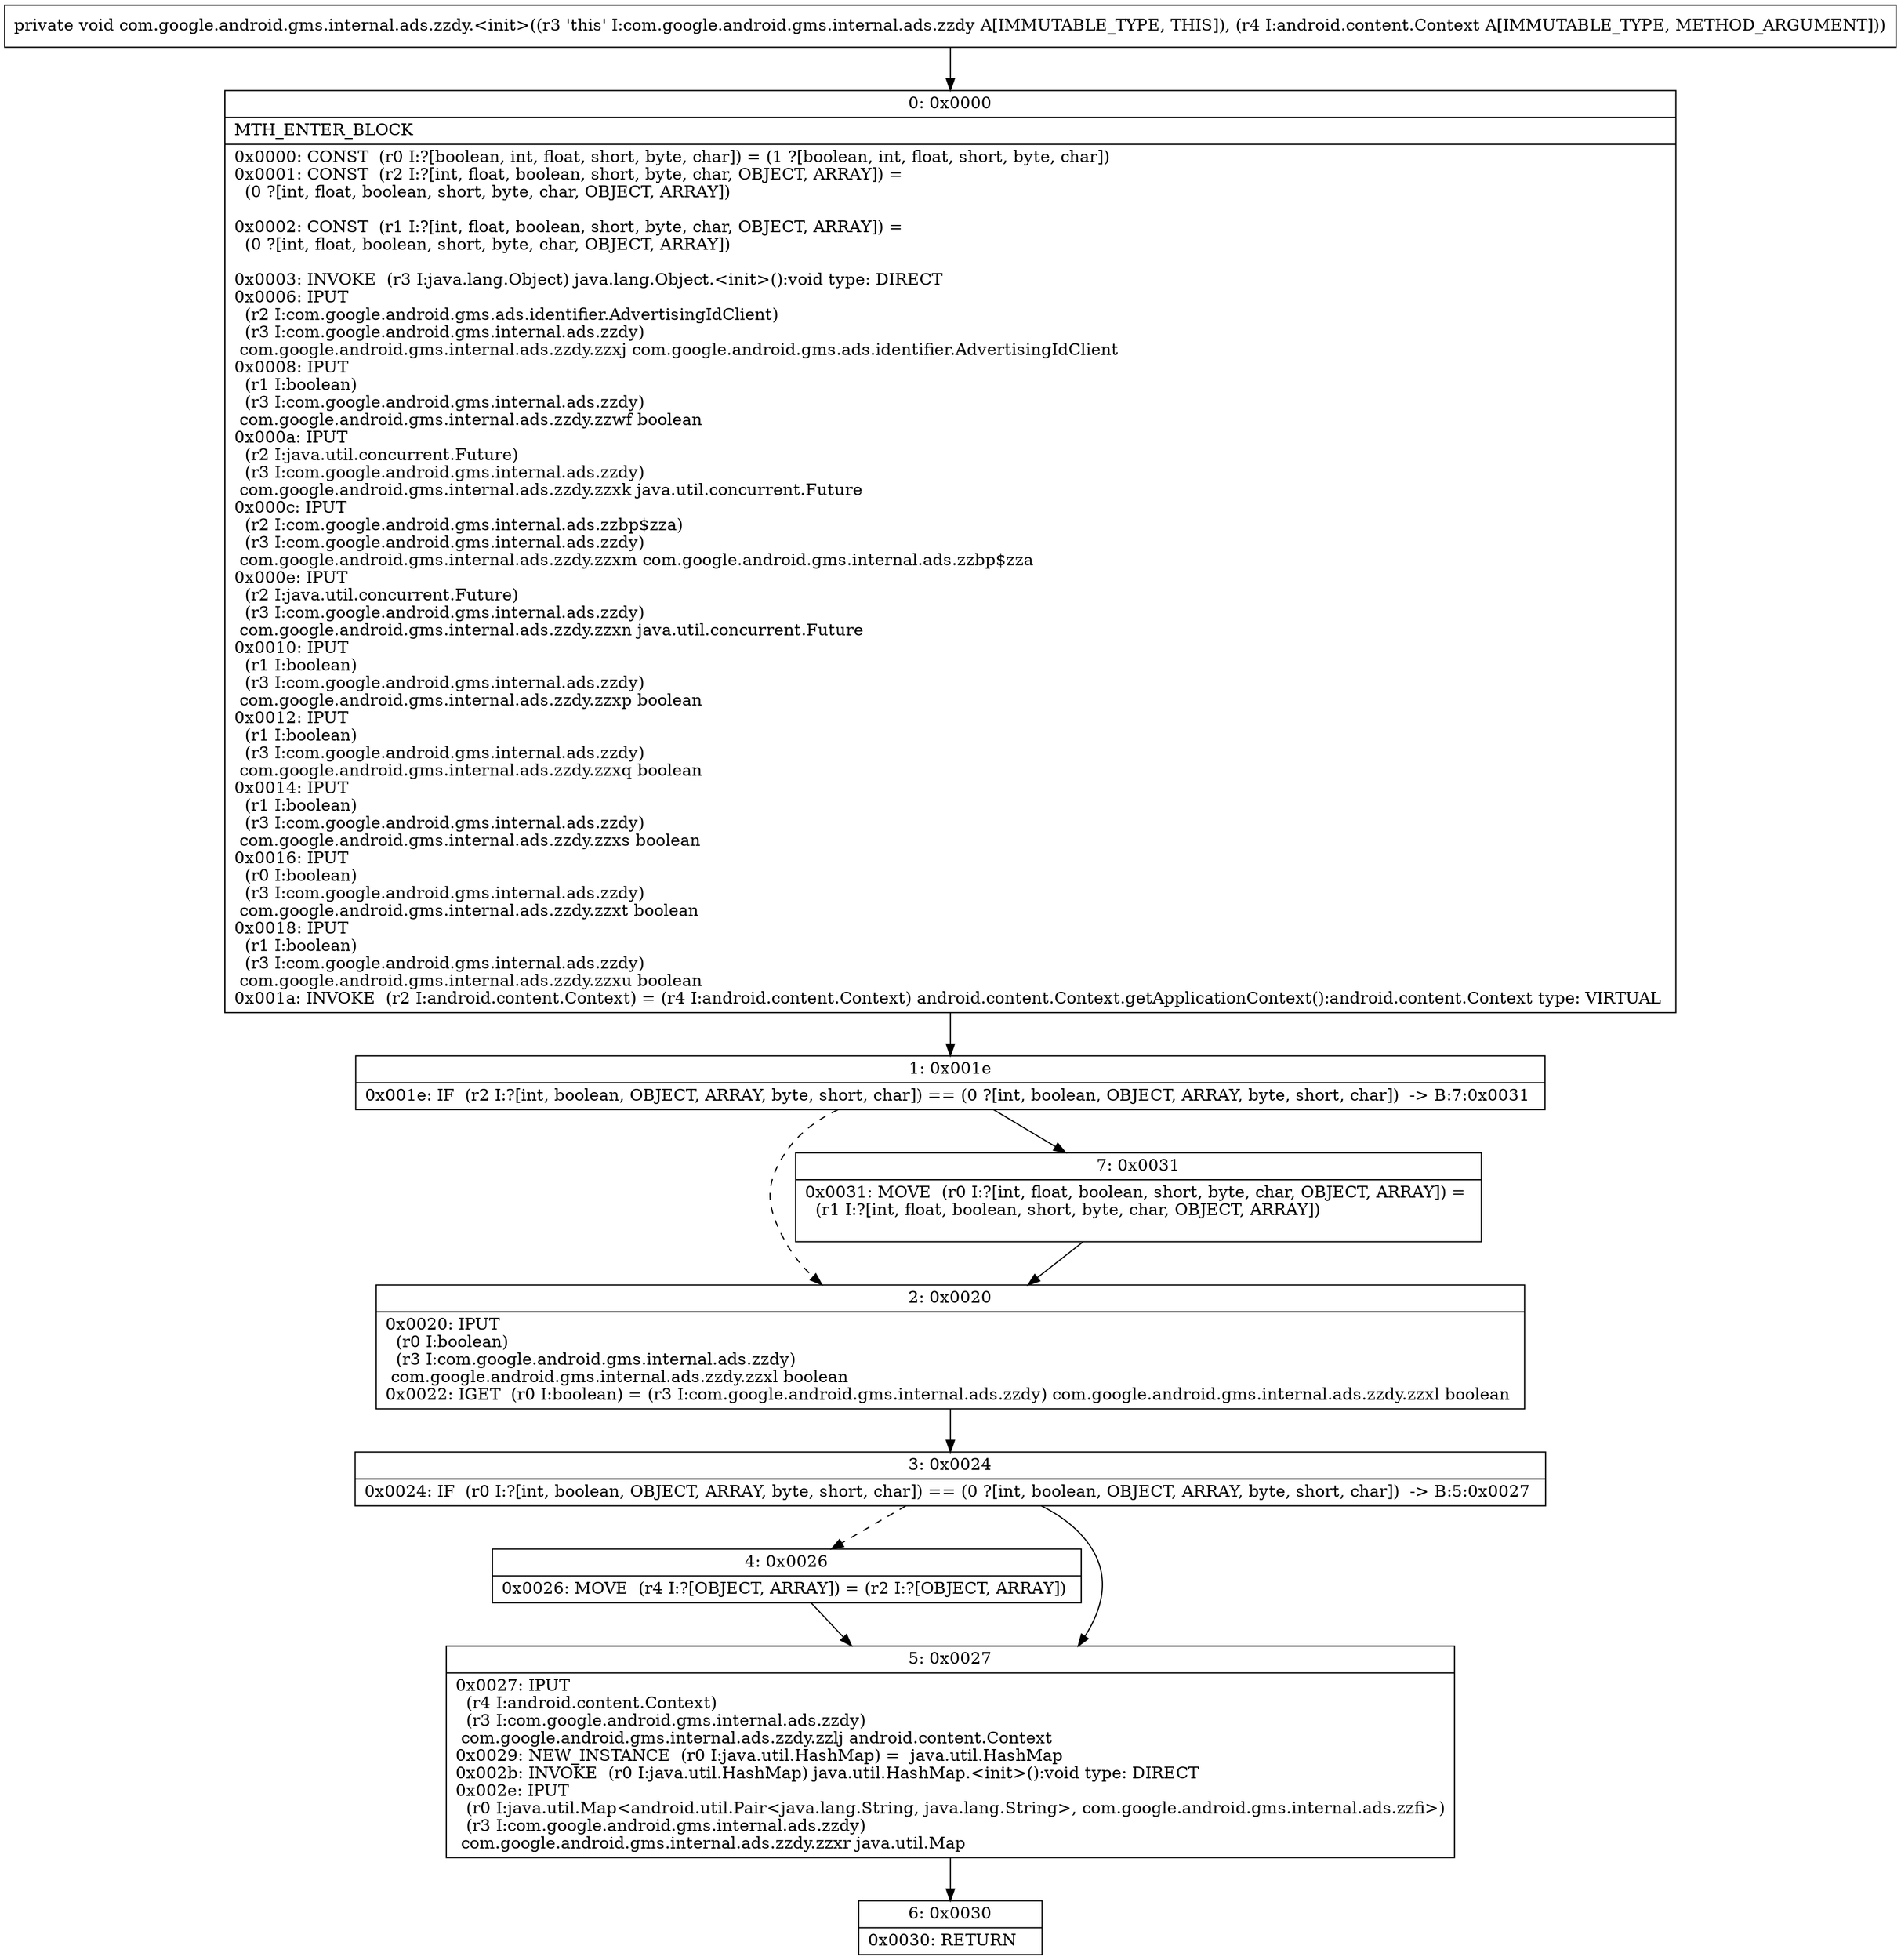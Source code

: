 digraph "CFG forcom.google.android.gms.internal.ads.zzdy.\<init\>(Landroid\/content\/Context;)V" {
Node_0 [shape=record,label="{0\:\ 0x0000|MTH_ENTER_BLOCK\l|0x0000: CONST  (r0 I:?[boolean, int, float, short, byte, char]) = (1 ?[boolean, int, float, short, byte, char]) \l0x0001: CONST  (r2 I:?[int, float, boolean, short, byte, char, OBJECT, ARRAY]) = \l  (0 ?[int, float, boolean, short, byte, char, OBJECT, ARRAY])\l \l0x0002: CONST  (r1 I:?[int, float, boolean, short, byte, char, OBJECT, ARRAY]) = \l  (0 ?[int, float, boolean, short, byte, char, OBJECT, ARRAY])\l \l0x0003: INVOKE  (r3 I:java.lang.Object) java.lang.Object.\<init\>():void type: DIRECT \l0x0006: IPUT  \l  (r2 I:com.google.android.gms.ads.identifier.AdvertisingIdClient)\l  (r3 I:com.google.android.gms.internal.ads.zzdy)\l com.google.android.gms.internal.ads.zzdy.zzxj com.google.android.gms.ads.identifier.AdvertisingIdClient \l0x0008: IPUT  \l  (r1 I:boolean)\l  (r3 I:com.google.android.gms.internal.ads.zzdy)\l com.google.android.gms.internal.ads.zzdy.zzwf boolean \l0x000a: IPUT  \l  (r2 I:java.util.concurrent.Future)\l  (r3 I:com.google.android.gms.internal.ads.zzdy)\l com.google.android.gms.internal.ads.zzdy.zzxk java.util.concurrent.Future \l0x000c: IPUT  \l  (r2 I:com.google.android.gms.internal.ads.zzbp$zza)\l  (r3 I:com.google.android.gms.internal.ads.zzdy)\l com.google.android.gms.internal.ads.zzdy.zzxm com.google.android.gms.internal.ads.zzbp$zza \l0x000e: IPUT  \l  (r2 I:java.util.concurrent.Future)\l  (r3 I:com.google.android.gms.internal.ads.zzdy)\l com.google.android.gms.internal.ads.zzdy.zzxn java.util.concurrent.Future \l0x0010: IPUT  \l  (r1 I:boolean)\l  (r3 I:com.google.android.gms.internal.ads.zzdy)\l com.google.android.gms.internal.ads.zzdy.zzxp boolean \l0x0012: IPUT  \l  (r1 I:boolean)\l  (r3 I:com.google.android.gms.internal.ads.zzdy)\l com.google.android.gms.internal.ads.zzdy.zzxq boolean \l0x0014: IPUT  \l  (r1 I:boolean)\l  (r3 I:com.google.android.gms.internal.ads.zzdy)\l com.google.android.gms.internal.ads.zzdy.zzxs boolean \l0x0016: IPUT  \l  (r0 I:boolean)\l  (r3 I:com.google.android.gms.internal.ads.zzdy)\l com.google.android.gms.internal.ads.zzdy.zzxt boolean \l0x0018: IPUT  \l  (r1 I:boolean)\l  (r3 I:com.google.android.gms.internal.ads.zzdy)\l com.google.android.gms.internal.ads.zzdy.zzxu boolean \l0x001a: INVOKE  (r2 I:android.content.Context) = (r4 I:android.content.Context) android.content.Context.getApplicationContext():android.content.Context type: VIRTUAL \l}"];
Node_1 [shape=record,label="{1\:\ 0x001e|0x001e: IF  (r2 I:?[int, boolean, OBJECT, ARRAY, byte, short, char]) == (0 ?[int, boolean, OBJECT, ARRAY, byte, short, char])  \-\> B:7:0x0031 \l}"];
Node_2 [shape=record,label="{2\:\ 0x0020|0x0020: IPUT  \l  (r0 I:boolean)\l  (r3 I:com.google.android.gms.internal.ads.zzdy)\l com.google.android.gms.internal.ads.zzdy.zzxl boolean \l0x0022: IGET  (r0 I:boolean) = (r3 I:com.google.android.gms.internal.ads.zzdy) com.google.android.gms.internal.ads.zzdy.zzxl boolean \l}"];
Node_3 [shape=record,label="{3\:\ 0x0024|0x0024: IF  (r0 I:?[int, boolean, OBJECT, ARRAY, byte, short, char]) == (0 ?[int, boolean, OBJECT, ARRAY, byte, short, char])  \-\> B:5:0x0027 \l}"];
Node_4 [shape=record,label="{4\:\ 0x0026|0x0026: MOVE  (r4 I:?[OBJECT, ARRAY]) = (r2 I:?[OBJECT, ARRAY]) \l}"];
Node_5 [shape=record,label="{5\:\ 0x0027|0x0027: IPUT  \l  (r4 I:android.content.Context)\l  (r3 I:com.google.android.gms.internal.ads.zzdy)\l com.google.android.gms.internal.ads.zzdy.zzlj android.content.Context \l0x0029: NEW_INSTANCE  (r0 I:java.util.HashMap) =  java.util.HashMap \l0x002b: INVOKE  (r0 I:java.util.HashMap) java.util.HashMap.\<init\>():void type: DIRECT \l0x002e: IPUT  \l  (r0 I:java.util.Map\<android.util.Pair\<java.lang.String, java.lang.String\>, com.google.android.gms.internal.ads.zzfi\>)\l  (r3 I:com.google.android.gms.internal.ads.zzdy)\l com.google.android.gms.internal.ads.zzdy.zzxr java.util.Map \l}"];
Node_6 [shape=record,label="{6\:\ 0x0030|0x0030: RETURN   \l}"];
Node_7 [shape=record,label="{7\:\ 0x0031|0x0031: MOVE  (r0 I:?[int, float, boolean, short, byte, char, OBJECT, ARRAY]) = \l  (r1 I:?[int, float, boolean, short, byte, char, OBJECT, ARRAY])\l \l}"];
MethodNode[shape=record,label="{private void com.google.android.gms.internal.ads.zzdy.\<init\>((r3 'this' I:com.google.android.gms.internal.ads.zzdy A[IMMUTABLE_TYPE, THIS]), (r4 I:android.content.Context A[IMMUTABLE_TYPE, METHOD_ARGUMENT])) }"];
MethodNode -> Node_0;
Node_0 -> Node_1;
Node_1 -> Node_2[style=dashed];
Node_1 -> Node_7;
Node_2 -> Node_3;
Node_3 -> Node_4[style=dashed];
Node_3 -> Node_5;
Node_4 -> Node_5;
Node_5 -> Node_6;
Node_7 -> Node_2;
}

